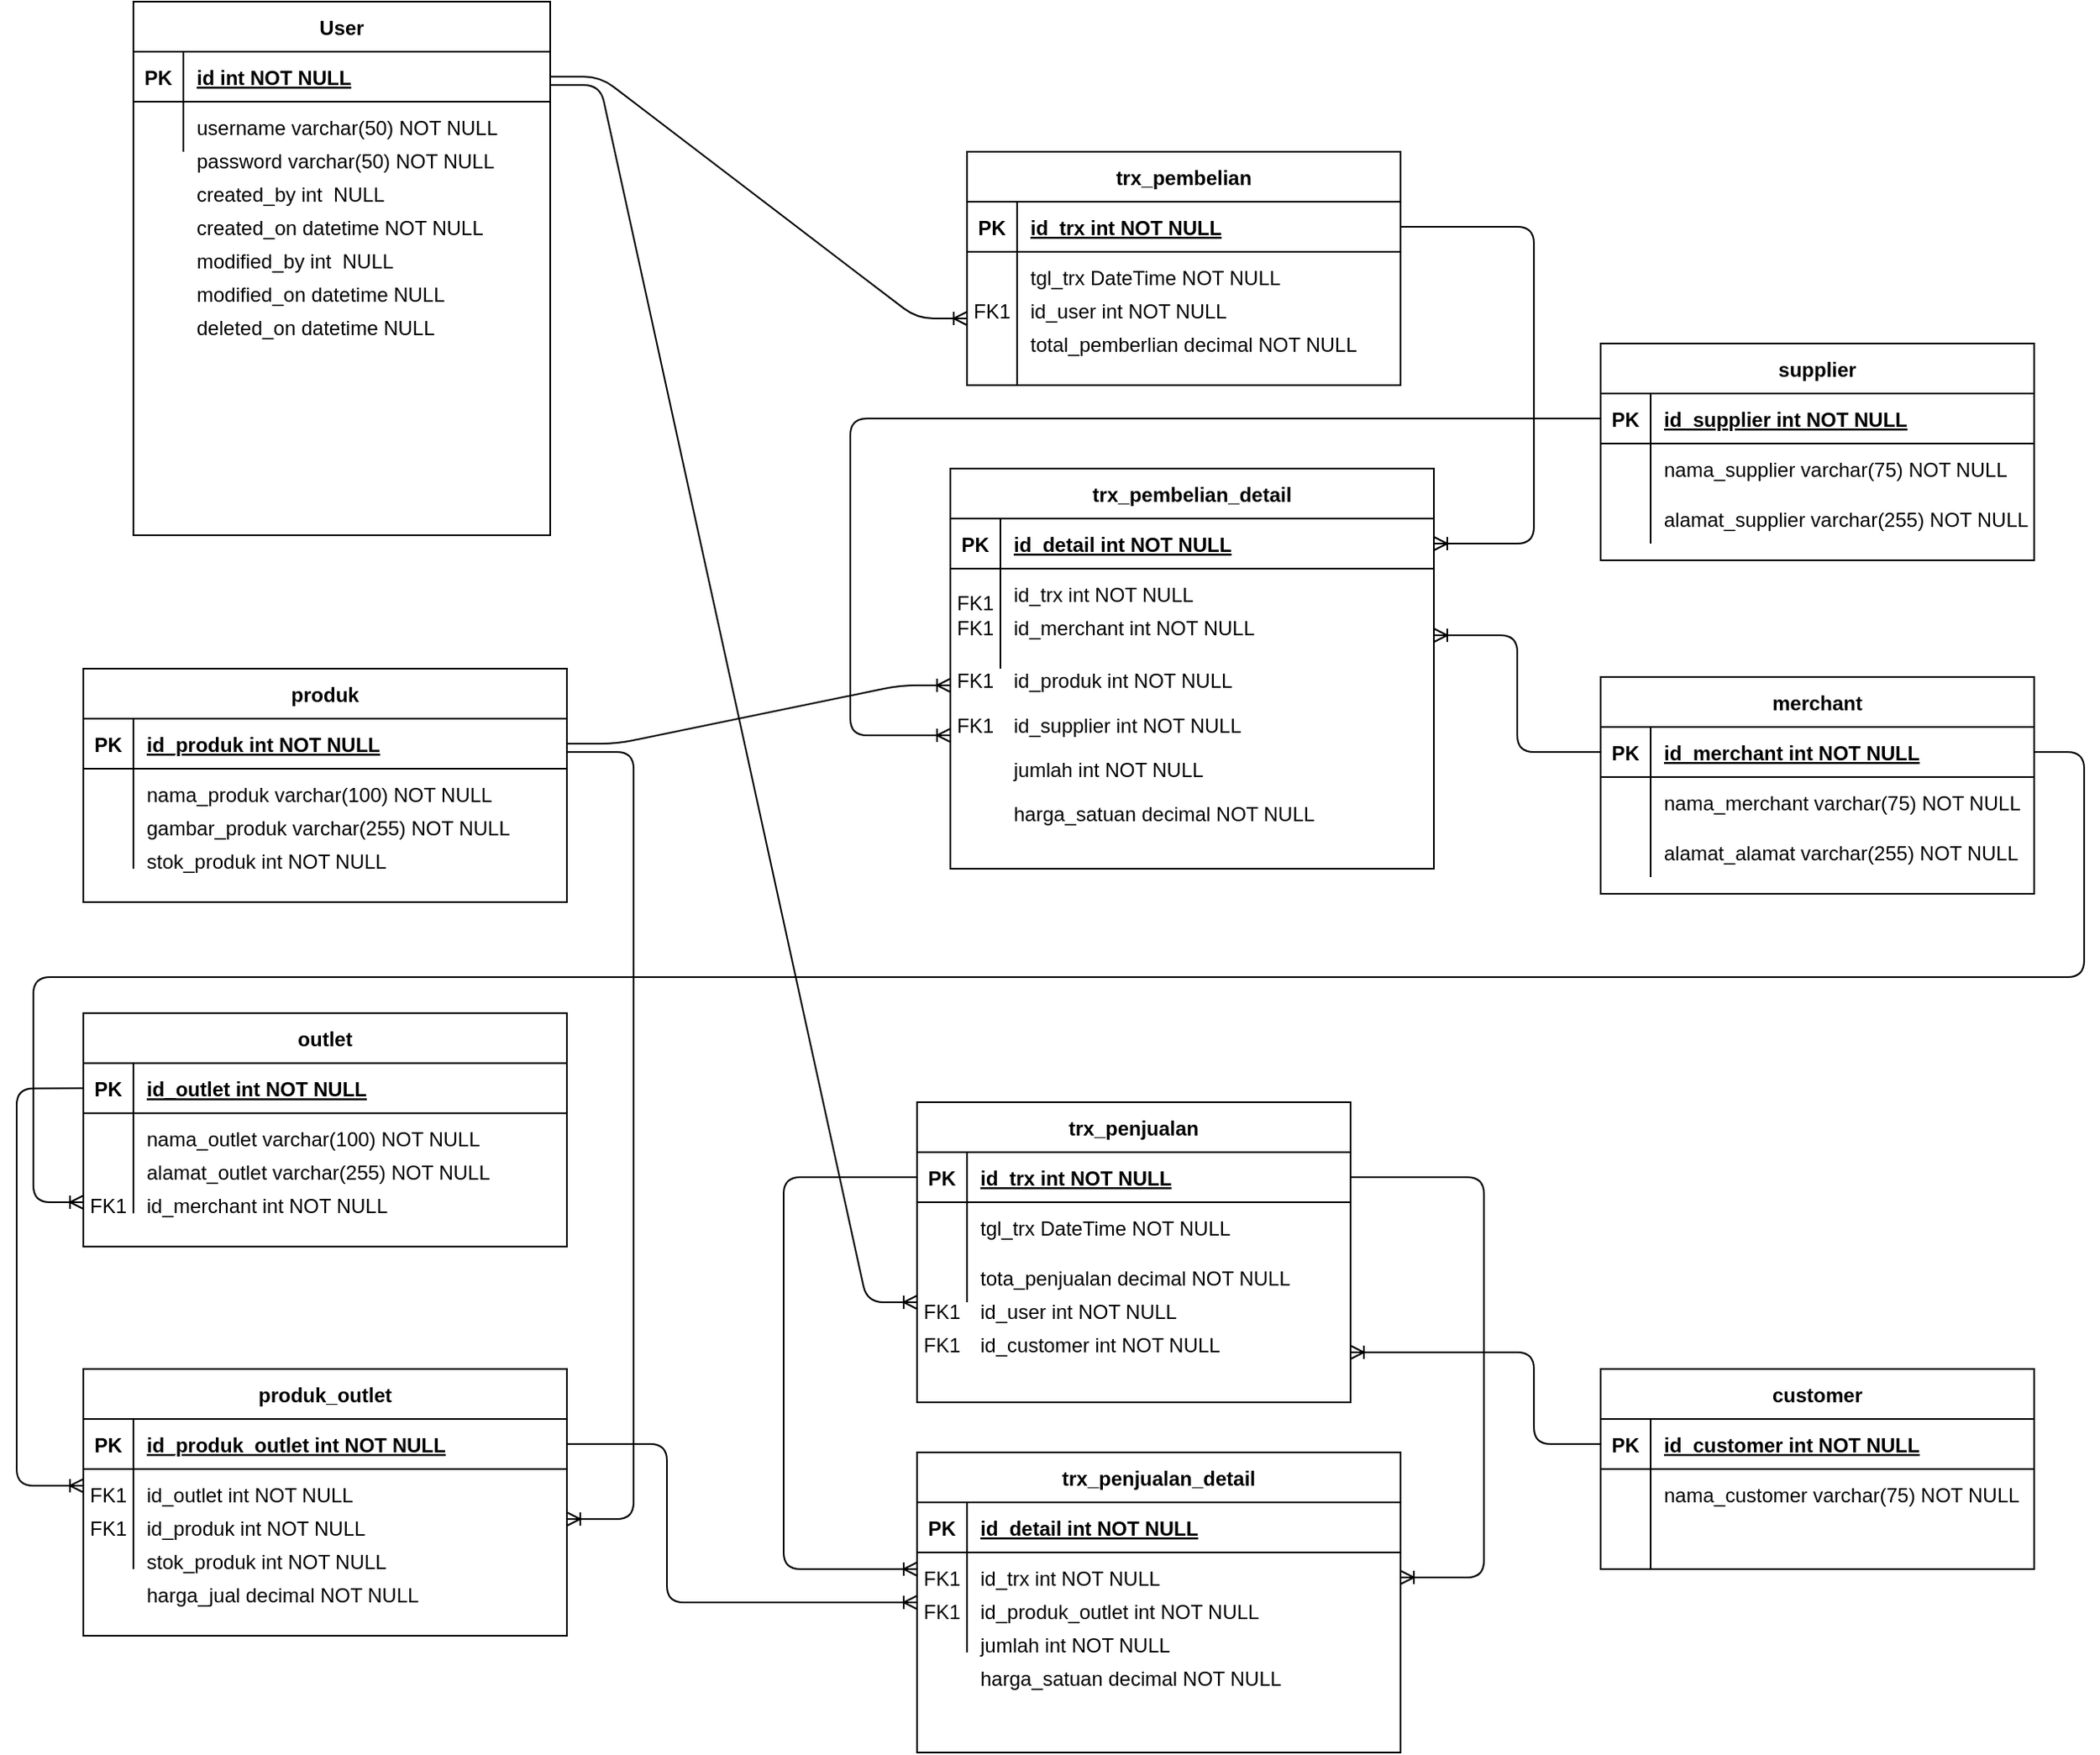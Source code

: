 <mxfile version="15.3.8" type="github">
  <diagram id="R2lEEEUBdFMjLlhIrx00" name="Page-1">
    <mxGraphModel dx="1730" dy="965" grid="1" gridSize="10" guides="1" tooltips="1" connect="1" arrows="1" fold="1" page="1" pageScale="1" pageWidth="850" pageHeight="1100" math="0" shadow="0" extFonts="Permanent Marker^https://fonts.googleapis.com/css?family=Permanent+Marker">
      <root>
        <mxCell id="0" />
        <mxCell id="1" parent="0" />
        <mxCell id="8YG98zzOUg0d290EA_ot-29" value="supplier" style="shape=table;startSize=30;container=1;collapsible=1;childLayout=tableLayout;fixedRows=1;rowLines=0;fontStyle=1;align=center;resizeLast=1;" vertex="1" parent="1">
          <mxGeometry x="960" y="485" width="260" height="130" as="geometry" />
        </mxCell>
        <mxCell id="8YG98zzOUg0d290EA_ot-30" value="" style="shape=partialRectangle;collapsible=0;dropTarget=0;pointerEvents=0;fillColor=none;points=[[0,0.5],[1,0.5]];portConstraint=eastwest;top=0;left=0;right=0;bottom=1;" vertex="1" parent="8YG98zzOUg0d290EA_ot-29">
          <mxGeometry y="30" width="260" height="30" as="geometry" />
        </mxCell>
        <mxCell id="8YG98zzOUg0d290EA_ot-31" value="PK" style="shape=partialRectangle;overflow=hidden;connectable=0;fillColor=none;top=0;left=0;bottom=0;right=0;fontStyle=1;" vertex="1" parent="8YG98zzOUg0d290EA_ot-30">
          <mxGeometry width="30" height="30" as="geometry">
            <mxRectangle width="30" height="30" as="alternateBounds" />
          </mxGeometry>
        </mxCell>
        <mxCell id="8YG98zzOUg0d290EA_ot-32" value="id_supplier int NOT NULL " style="shape=partialRectangle;overflow=hidden;connectable=0;fillColor=none;top=0;left=0;bottom=0;right=0;align=left;spacingLeft=6;fontStyle=5;" vertex="1" parent="8YG98zzOUg0d290EA_ot-30">
          <mxGeometry x="30" width="230" height="30" as="geometry">
            <mxRectangle width="230" height="30" as="alternateBounds" />
          </mxGeometry>
        </mxCell>
        <mxCell id="8YG98zzOUg0d290EA_ot-33" value="" style="shape=partialRectangle;collapsible=0;dropTarget=0;pointerEvents=0;fillColor=none;points=[[0,0.5],[1,0.5]];portConstraint=eastwest;top=0;left=0;right=0;bottom=0;" vertex="1" parent="8YG98zzOUg0d290EA_ot-29">
          <mxGeometry y="60" width="260" height="30" as="geometry" />
        </mxCell>
        <mxCell id="8YG98zzOUg0d290EA_ot-34" value="" style="shape=partialRectangle;overflow=hidden;connectable=0;fillColor=none;top=0;left=0;bottom=0;right=0;" vertex="1" parent="8YG98zzOUg0d290EA_ot-33">
          <mxGeometry width="30" height="30" as="geometry">
            <mxRectangle width="30" height="30" as="alternateBounds" />
          </mxGeometry>
        </mxCell>
        <mxCell id="8YG98zzOUg0d290EA_ot-35" value="nama_supplier varchar(75) NOT NULL" style="shape=partialRectangle;overflow=hidden;connectable=0;fillColor=none;top=0;left=0;bottom=0;right=0;align=left;spacingLeft=6;" vertex="1" parent="8YG98zzOUg0d290EA_ot-33">
          <mxGeometry x="30" width="230" height="30" as="geometry">
            <mxRectangle width="230" height="30" as="alternateBounds" />
          </mxGeometry>
        </mxCell>
        <mxCell id="8YG98zzOUg0d290EA_ot-36" value="" style="shape=partialRectangle;collapsible=0;dropTarget=0;pointerEvents=0;fillColor=none;points=[[0,0.5],[1,0.5]];portConstraint=eastwest;top=0;left=0;right=0;bottom=0;" vertex="1" parent="8YG98zzOUg0d290EA_ot-29">
          <mxGeometry y="90" width="260" height="30" as="geometry" />
        </mxCell>
        <mxCell id="8YG98zzOUg0d290EA_ot-37" value="" style="shape=partialRectangle;overflow=hidden;connectable=0;fillColor=none;top=0;left=0;bottom=0;right=0;" vertex="1" parent="8YG98zzOUg0d290EA_ot-36">
          <mxGeometry width="30" height="30" as="geometry">
            <mxRectangle width="30" height="30" as="alternateBounds" />
          </mxGeometry>
        </mxCell>
        <mxCell id="8YG98zzOUg0d290EA_ot-38" value="alamat_supplier varchar(255) NOT NULL" style="shape=partialRectangle;overflow=hidden;connectable=0;fillColor=none;top=0;left=0;bottom=0;right=0;align=left;spacingLeft=6;" vertex="1" parent="8YG98zzOUg0d290EA_ot-36">
          <mxGeometry x="30" width="230" height="30" as="geometry">
            <mxRectangle width="230" height="30" as="alternateBounds" />
          </mxGeometry>
        </mxCell>
        <mxCell id="8YG98zzOUg0d290EA_ot-97" value="" style="group;container=1;" vertex="1" connectable="0" parent="1">
          <mxGeometry x="570" y="560" width="290" height="240" as="geometry" />
        </mxCell>
        <mxCell id="8YG98zzOUg0d290EA_ot-80" value="trx_pembelian_detail" style="shape=table;startSize=30;container=1;collapsible=1;childLayout=tableLayout;fixedRows=1;rowLines=0;fontStyle=1;align=center;resizeLast=1;" vertex="1" parent="8YG98zzOUg0d290EA_ot-97">
          <mxGeometry width="290" height="240.0" as="geometry" />
        </mxCell>
        <mxCell id="8YG98zzOUg0d290EA_ot-81" value="" style="shape=partialRectangle;collapsible=0;dropTarget=0;pointerEvents=0;fillColor=none;points=[[0,0.5],[1,0.5]];portConstraint=eastwest;top=0;left=0;right=0;bottom=1;" vertex="1" parent="8YG98zzOUg0d290EA_ot-80">
          <mxGeometry y="30" width="290" height="30" as="geometry" />
        </mxCell>
        <mxCell id="8YG98zzOUg0d290EA_ot-82" value="PK" style="shape=partialRectangle;overflow=hidden;connectable=0;fillColor=none;top=0;left=0;bottom=0;right=0;fontStyle=1;" vertex="1" parent="8YG98zzOUg0d290EA_ot-81">
          <mxGeometry width="30" height="30" as="geometry">
            <mxRectangle width="30" height="30" as="alternateBounds" />
          </mxGeometry>
        </mxCell>
        <mxCell id="8YG98zzOUg0d290EA_ot-83" value="id_detail int NOT NULL " style="shape=partialRectangle;overflow=hidden;connectable=0;fillColor=none;top=0;left=0;bottom=0;right=0;align=left;spacingLeft=6;fontStyle=5;" vertex="1" parent="8YG98zzOUg0d290EA_ot-81">
          <mxGeometry x="30" width="260" height="30" as="geometry">
            <mxRectangle width="260" height="30" as="alternateBounds" />
          </mxGeometry>
        </mxCell>
        <mxCell id="8YG98zzOUg0d290EA_ot-87" value="" style="shape=partialRectangle;collapsible=0;dropTarget=0;pointerEvents=0;fillColor=none;points=[[0,0.5],[1,0.5]];portConstraint=eastwest;top=0;left=0;right=0;bottom=0;" vertex="1" parent="8YG98zzOUg0d290EA_ot-80">
          <mxGeometry y="60" width="290" height="30" as="geometry" />
        </mxCell>
        <mxCell id="8YG98zzOUg0d290EA_ot-88" value="" style="shape=partialRectangle;overflow=hidden;connectable=0;fillColor=none;top=0;left=0;bottom=0;right=0;" vertex="1" parent="8YG98zzOUg0d290EA_ot-87">
          <mxGeometry width="30" height="30" as="geometry">
            <mxRectangle width="30" height="30" as="alternateBounds" />
          </mxGeometry>
        </mxCell>
        <mxCell id="8YG98zzOUg0d290EA_ot-89" value="id_trx int NOT NULL" style="shape=partialRectangle;overflow=hidden;connectable=0;fillColor=none;top=0;left=0;bottom=0;right=0;align=left;spacingLeft=6;" vertex="1" parent="8YG98zzOUg0d290EA_ot-87">
          <mxGeometry x="30" width="260" height="30" as="geometry">
            <mxRectangle width="260" height="30" as="alternateBounds" />
          </mxGeometry>
        </mxCell>
        <mxCell id="8YG98zzOUg0d290EA_ot-84" value="" style="shape=partialRectangle;collapsible=0;dropTarget=0;pointerEvents=0;fillColor=none;points=[[0,0.5],[1,0.5]];portConstraint=eastwest;top=0;left=0;right=0;bottom=0;" vertex="1" parent="8YG98zzOUg0d290EA_ot-80">
          <mxGeometry y="90" width="290" height="30" as="geometry" />
        </mxCell>
        <mxCell id="8YG98zzOUg0d290EA_ot-85" value="" style="shape=partialRectangle;overflow=hidden;connectable=0;fillColor=none;top=0;left=0;bottom=0;right=0;" vertex="1" parent="8YG98zzOUg0d290EA_ot-84">
          <mxGeometry width="30" height="30" as="geometry">
            <mxRectangle width="30" height="30" as="alternateBounds" />
          </mxGeometry>
        </mxCell>
        <mxCell id="8YG98zzOUg0d290EA_ot-86" value="" style="shape=partialRectangle;overflow=hidden;connectable=0;fillColor=none;top=0;left=0;bottom=0;right=0;align=left;spacingLeft=6;" vertex="1" parent="8YG98zzOUg0d290EA_ot-84">
          <mxGeometry x="30" width="260" height="30" as="geometry">
            <mxRectangle width="260" height="30" as="alternateBounds" />
          </mxGeometry>
        </mxCell>
        <mxCell id="8YG98zzOUg0d290EA_ot-90" value="FK1" style="shape=partialRectangle;overflow=hidden;connectable=0;fillColor=none;top=0;left=0;bottom=0;right=0;" vertex="1" parent="8YG98zzOUg0d290EA_ot-97">
          <mxGeometry y="60" width="30" height="40" as="geometry" />
        </mxCell>
        <mxCell id="8YG98zzOUg0d290EA_ot-91" value="FK1" style="shape=partialRectangle;overflow=hidden;connectable=0;fillColor=none;top=0;left=0;bottom=0;right=0;" vertex="1" parent="8YG98zzOUg0d290EA_ot-97">
          <mxGeometry y="106.667" width="30" height="40" as="geometry" />
        </mxCell>
        <mxCell id="8YG98zzOUg0d290EA_ot-92" value="FK1" style="shape=partialRectangle;overflow=hidden;connectable=0;fillColor=none;top=0;left=0;bottom=0;right=0;" vertex="1" parent="8YG98zzOUg0d290EA_ot-97">
          <mxGeometry y="133.333" width="30" height="40" as="geometry" />
        </mxCell>
        <mxCell id="8YG98zzOUg0d290EA_ot-93" value="id_produk int NOT NULL" style="shape=partialRectangle;overflow=hidden;connectable=0;fillColor=none;top=0;left=0;bottom=0;right=0;align=left;spacingLeft=6;" vertex="1" parent="8YG98zzOUg0d290EA_ot-97">
          <mxGeometry x="30" y="106.667" width="260" height="40" as="geometry">
            <mxRectangle width="260" height="30" as="alternateBounds" />
          </mxGeometry>
        </mxCell>
        <mxCell id="8YG98zzOUg0d290EA_ot-94" value="id_supplier int NOT NULL" style="shape=partialRectangle;overflow=hidden;connectable=0;fillColor=none;top=0;left=0;bottom=0;right=0;align=left;spacingLeft=6;" vertex="1" parent="8YG98zzOUg0d290EA_ot-97">
          <mxGeometry x="30" y="133.333" width="260" height="40" as="geometry">
            <mxRectangle width="260" height="30" as="alternateBounds" />
          </mxGeometry>
        </mxCell>
        <mxCell id="8YG98zzOUg0d290EA_ot-95" value="jumlah int NOT NULL" style="shape=partialRectangle;overflow=hidden;connectable=0;fillColor=none;top=0;left=0;bottom=0;right=0;align=left;spacingLeft=6;" vertex="1" parent="8YG98zzOUg0d290EA_ot-97">
          <mxGeometry x="30" y="160" width="260" height="40" as="geometry">
            <mxRectangle width="260" height="30" as="alternateBounds" />
          </mxGeometry>
        </mxCell>
        <mxCell id="8YG98zzOUg0d290EA_ot-96" value="harga_satuan decimal NOT NULL" style="shape=partialRectangle;overflow=hidden;connectable=0;fillColor=none;top=0;left=0;bottom=0;right=0;align=left;spacingLeft=6;" vertex="1" parent="8YG98zzOUg0d290EA_ot-97">
          <mxGeometry x="30" y="186.667" width="260" height="40" as="geometry">
            <mxRectangle width="260" height="30" as="alternateBounds" />
          </mxGeometry>
        </mxCell>
        <mxCell id="8YG98zzOUg0d290EA_ot-223" value="FK1" style="shape=partialRectangle;overflow=hidden;connectable=0;fillColor=none;top=0;left=0;bottom=0;right=0;" vertex="1" parent="8YG98zzOUg0d290EA_ot-97">
          <mxGeometry y="75" width="30" height="40" as="geometry" />
        </mxCell>
        <mxCell id="8YG98zzOUg0d290EA_ot-222" value="id_merchant int NOT NULL" style="shape=partialRectangle;overflow=hidden;connectable=0;fillColor=none;top=0;left=0;bottom=0;right=0;align=left;spacingLeft=6;" vertex="1" parent="8YG98zzOUg0d290EA_ot-97">
          <mxGeometry x="30" y="80" width="260" height="30" as="geometry">
            <mxRectangle width="260" height="30" as="alternateBounds" />
          </mxGeometry>
        </mxCell>
        <mxCell id="8YG98zzOUg0d290EA_ot-116" value="merchant" style="shape=table;startSize=30;container=1;collapsible=1;childLayout=tableLayout;fixedRows=1;rowLines=0;fontStyle=1;align=center;resizeLast=1;" vertex="1" parent="1">
          <mxGeometry x="960" y="685" width="260" height="130" as="geometry" />
        </mxCell>
        <mxCell id="8YG98zzOUg0d290EA_ot-117" value="" style="shape=partialRectangle;collapsible=0;dropTarget=0;pointerEvents=0;fillColor=none;points=[[0,0.5],[1,0.5]];portConstraint=eastwest;top=0;left=0;right=0;bottom=1;" vertex="1" parent="8YG98zzOUg0d290EA_ot-116">
          <mxGeometry y="30" width="260" height="30" as="geometry" />
        </mxCell>
        <mxCell id="8YG98zzOUg0d290EA_ot-118" value="PK" style="shape=partialRectangle;overflow=hidden;connectable=0;fillColor=none;top=0;left=0;bottom=0;right=0;fontStyle=1;" vertex="1" parent="8YG98zzOUg0d290EA_ot-117">
          <mxGeometry width="30" height="30" as="geometry">
            <mxRectangle width="30" height="30" as="alternateBounds" />
          </mxGeometry>
        </mxCell>
        <mxCell id="8YG98zzOUg0d290EA_ot-119" value="id_merchant int NOT NULL " style="shape=partialRectangle;overflow=hidden;connectable=0;fillColor=none;top=0;left=0;bottom=0;right=0;align=left;spacingLeft=6;fontStyle=5;" vertex="1" parent="8YG98zzOUg0d290EA_ot-117">
          <mxGeometry x="30" width="230" height="30" as="geometry">
            <mxRectangle width="230" height="30" as="alternateBounds" />
          </mxGeometry>
        </mxCell>
        <mxCell id="8YG98zzOUg0d290EA_ot-120" value="" style="shape=partialRectangle;collapsible=0;dropTarget=0;pointerEvents=0;fillColor=none;points=[[0,0.5],[1,0.5]];portConstraint=eastwest;top=0;left=0;right=0;bottom=0;" vertex="1" parent="8YG98zzOUg0d290EA_ot-116">
          <mxGeometry y="60" width="260" height="30" as="geometry" />
        </mxCell>
        <mxCell id="8YG98zzOUg0d290EA_ot-121" value="" style="shape=partialRectangle;overflow=hidden;connectable=0;fillColor=none;top=0;left=0;bottom=0;right=0;" vertex="1" parent="8YG98zzOUg0d290EA_ot-120">
          <mxGeometry width="30" height="30" as="geometry">
            <mxRectangle width="30" height="30" as="alternateBounds" />
          </mxGeometry>
        </mxCell>
        <mxCell id="8YG98zzOUg0d290EA_ot-122" value="nama_merchant varchar(75) NOT NULL" style="shape=partialRectangle;overflow=hidden;connectable=0;fillColor=none;top=0;left=0;bottom=0;right=0;align=left;spacingLeft=6;" vertex="1" parent="8YG98zzOUg0d290EA_ot-120">
          <mxGeometry x="30" width="230" height="30" as="geometry">
            <mxRectangle width="230" height="30" as="alternateBounds" />
          </mxGeometry>
        </mxCell>
        <mxCell id="8YG98zzOUg0d290EA_ot-123" value="" style="shape=partialRectangle;collapsible=0;dropTarget=0;pointerEvents=0;fillColor=none;points=[[0,0.5],[1,0.5]];portConstraint=eastwest;top=0;left=0;right=0;bottom=0;" vertex="1" parent="8YG98zzOUg0d290EA_ot-116">
          <mxGeometry y="90" width="260" height="30" as="geometry" />
        </mxCell>
        <mxCell id="8YG98zzOUg0d290EA_ot-124" value="" style="shape=partialRectangle;overflow=hidden;connectable=0;fillColor=none;top=0;left=0;bottom=0;right=0;" vertex="1" parent="8YG98zzOUg0d290EA_ot-123">
          <mxGeometry width="30" height="30" as="geometry">
            <mxRectangle width="30" height="30" as="alternateBounds" />
          </mxGeometry>
        </mxCell>
        <mxCell id="8YG98zzOUg0d290EA_ot-125" value="alamat_alamat varchar(255) NOT NULL" style="shape=partialRectangle;overflow=hidden;connectable=0;fillColor=none;top=0;left=0;bottom=0;right=0;align=left;spacingLeft=6;" vertex="1" parent="8YG98zzOUg0d290EA_ot-123">
          <mxGeometry x="30" width="230" height="30" as="geometry">
            <mxRectangle width="230" height="30" as="alternateBounds" />
          </mxGeometry>
        </mxCell>
        <mxCell id="8YG98zzOUg0d290EA_ot-126" value="" style="group;container=1;" vertex="1" connectable="0" parent="1">
          <mxGeometry y="790" width="340" height="340" as="geometry" />
        </mxCell>
        <mxCell id="8YG98zzOUg0d290EA_ot-158" value="" style="group" vertex="1" connectable="0" parent="8YG98zzOUg0d290EA_ot-126">
          <mxGeometry x="50" y="310" width="290" height="180" as="geometry" />
        </mxCell>
        <mxCell id="8YG98zzOUg0d290EA_ot-159" value="produk_outlet" style="shape=table;startSize=30;container=1;collapsible=1;childLayout=tableLayout;fixedRows=1;rowLines=0;fontStyle=1;align=center;resizeLast=1;" vertex="1" parent="8YG98zzOUg0d290EA_ot-158">
          <mxGeometry width="290" height="160" as="geometry" />
        </mxCell>
        <mxCell id="8YG98zzOUg0d290EA_ot-160" value="" style="shape=partialRectangle;collapsible=0;dropTarget=0;pointerEvents=0;fillColor=none;points=[[0,0.5],[1,0.5]];portConstraint=eastwest;top=0;left=0;right=0;bottom=1;" vertex="1" parent="8YG98zzOUg0d290EA_ot-159">
          <mxGeometry y="30" width="290" height="30" as="geometry" />
        </mxCell>
        <mxCell id="8YG98zzOUg0d290EA_ot-161" value="PK" style="shape=partialRectangle;overflow=hidden;connectable=0;fillColor=none;top=0;left=0;bottom=0;right=0;fontStyle=1;" vertex="1" parent="8YG98zzOUg0d290EA_ot-160">
          <mxGeometry width="30" height="30" as="geometry">
            <mxRectangle width="30" height="30" as="alternateBounds" />
          </mxGeometry>
        </mxCell>
        <mxCell id="8YG98zzOUg0d290EA_ot-162" value="id_produk_outlet int NOT NULL " style="shape=partialRectangle;overflow=hidden;connectable=0;fillColor=none;top=0;left=0;bottom=0;right=0;align=left;spacingLeft=6;fontStyle=5;" vertex="1" parent="8YG98zzOUg0d290EA_ot-160">
          <mxGeometry x="30" width="260" height="30" as="geometry">
            <mxRectangle width="260" height="30" as="alternateBounds" />
          </mxGeometry>
        </mxCell>
        <mxCell id="8YG98zzOUg0d290EA_ot-163" value="" style="shape=partialRectangle;collapsible=0;dropTarget=0;pointerEvents=0;fillColor=none;points=[[0,0.5],[1,0.5]];portConstraint=eastwest;top=0;left=0;right=0;bottom=0;" vertex="1" parent="8YG98zzOUg0d290EA_ot-159">
          <mxGeometry y="60" width="290" height="30" as="geometry" />
        </mxCell>
        <mxCell id="8YG98zzOUg0d290EA_ot-164" value="" style="shape=partialRectangle;overflow=hidden;connectable=0;fillColor=none;top=0;left=0;bottom=0;right=0;" vertex="1" parent="8YG98zzOUg0d290EA_ot-163">
          <mxGeometry width="30" height="30" as="geometry">
            <mxRectangle width="30" height="30" as="alternateBounds" />
          </mxGeometry>
        </mxCell>
        <mxCell id="8YG98zzOUg0d290EA_ot-165" value="id_outlet int NOT NULL" style="shape=partialRectangle;overflow=hidden;connectable=0;fillColor=none;top=0;left=0;bottom=0;right=0;align=left;spacingLeft=6;" vertex="1" parent="8YG98zzOUg0d290EA_ot-163">
          <mxGeometry x="30" width="260" height="30" as="geometry">
            <mxRectangle width="260" height="30" as="alternateBounds" />
          </mxGeometry>
        </mxCell>
        <mxCell id="8YG98zzOUg0d290EA_ot-166" value="" style="shape=partialRectangle;collapsible=0;dropTarget=0;pointerEvents=0;fillColor=none;points=[[0,0.5],[1,0.5]];portConstraint=eastwest;top=0;left=0;right=0;bottom=0;" vertex="1" parent="8YG98zzOUg0d290EA_ot-159">
          <mxGeometry y="90" width="290" height="30" as="geometry" />
        </mxCell>
        <mxCell id="8YG98zzOUg0d290EA_ot-167" value="" style="shape=partialRectangle;overflow=hidden;connectable=0;fillColor=none;top=0;left=0;bottom=0;right=0;" vertex="1" parent="8YG98zzOUg0d290EA_ot-166">
          <mxGeometry width="30" height="30" as="geometry">
            <mxRectangle width="30" height="30" as="alternateBounds" />
          </mxGeometry>
        </mxCell>
        <mxCell id="8YG98zzOUg0d290EA_ot-168" value="" style="shape=partialRectangle;overflow=hidden;connectable=0;fillColor=none;top=0;left=0;bottom=0;right=0;align=left;spacingLeft=6;" vertex="1" parent="8YG98zzOUg0d290EA_ot-166">
          <mxGeometry x="30" width="260" height="30" as="geometry">
            <mxRectangle width="260" height="30" as="alternateBounds" />
          </mxGeometry>
        </mxCell>
        <mxCell id="8YG98zzOUg0d290EA_ot-169" value="id_produk int NOT NULL" style="shape=partialRectangle;overflow=hidden;connectable=0;fillColor=none;top=0;left=0;bottom=0;right=0;align=left;spacingLeft=6;" vertex="1" parent="8YG98zzOUg0d290EA_ot-158">
          <mxGeometry x="30" y="80" width="260" height="30" as="geometry">
            <mxRectangle width="260" height="30" as="alternateBounds" />
          </mxGeometry>
        </mxCell>
        <mxCell id="8YG98zzOUg0d290EA_ot-170" value="stok_produk int NOT NULL" style="shape=partialRectangle;overflow=hidden;connectable=0;fillColor=none;top=0;left=0;bottom=0;right=0;align=left;spacingLeft=6;" vertex="1" parent="8YG98zzOUg0d290EA_ot-158">
          <mxGeometry x="30" y="100" width="260" height="30" as="geometry">
            <mxRectangle width="260" height="30" as="alternateBounds" />
          </mxGeometry>
        </mxCell>
        <mxCell id="8YG98zzOUg0d290EA_ot-171" value="harga_jual decimal NOT NULL" style="shape=partialRectangle;overflow=hidden;connectable=0;fillColor=none;top=0;left=0;bottom=0;right=0;align=left;spacingLeft=6;" vertex="1" parent="8YG98zzOUg0d290EA_ot-158">
          <mxGeometry x="30" y="120" width="260" height="30" as="geometry">
            <mxRectangle width="260" height="30" as="alternateBounds" />
          </mxGeometry>
        </mxCell>
        <mxCell id="8YG98zzOUg0d290EA_ot-172" value="FK1" style="shape=partialRectangle;overflow=hidden;connectable=0;fillColor=none;top=0;left=0;bottom=0;right=0;" vertex="1" parent="8YG98zzOUg0d290EA_ot-158">
          <mxGeometry y="60" width="30" height="30" as="geometry" />
        </mxCell>
        <mxCell id="8YG98zzOUg0d290EA_ot-173" value="FK1" style="shape=partialRectangle;overflow=hidden;connectable=0;fillColor=none;top=0;left=0;bottom=0;right=0;" vertex="1" parent="8YG98zzOUg0d290EA_ot-158">
          <mxGeometry y="80" width="30" height="30" as="geometry" />
        </mxCell>
        <mxCell id="8YG98zzOUg0d290EA_ot-219" value="" style="group" vertex="1" connectable="0" parent="8YG98zzOUg0d290EA_ot-126">
          <mxGeometry x="50" y="96.67" width="290" height="140" as="geometry" />
        </mxCell>
        <mxCell id="8YG98zzOUg0d290EA_ot-145" value="outlet" style="shape=table;startSize=30;container=1;collapsible=1;childLayout=tableLayout;fixedRows=1;rowLines=0;fontStyle=1;align=center;resizeLast=1;" vertex="1" parent="8YG98zzOUg0d290EA_ot-219">
          <mxGeometry width="290" height="140" as="geometry" />
        </mxCell>
        <mxCell id="8YG98zzOUg0d290EA_ot-146" value="" style="shape=partialRectangle;collapsible=0;dropTarget=0;pointerEvents=0;fillColor=none;points=[[0,0.5],[1,0.5]];portConstraint=eastwest;top=0;left=0;right=0;bottom=1;" vertex="1" parent="8YG98zzOUg0d290EA_ot-145">
          <mxGeometry y="30" width="290" height="30" as="geometry" />
        </mxCell>
        <mxCell id="8YG98zzOUg0d290EA_ot-147" value="PK" style="shape=partialRectangle;overflow=hidden;connectable=0;fillColor=none;top=0;left=0;bottom=0;right=0;fontStyle=1;" vertex="1" parent="8YG98zzOUg0d290EA_ot-146">
          <mxGeometry width="30" height="30" as="geometry">
            <mxRectangle width="30" height="30" as="alternateBounds" />
          </mxGeometry>
        </mxCell>
        <mxCell id="8YG98zzOUg0d290EA_ot-148" value="id_outlet int NOT NULL " style="shape=partialRectangle;overflow=hidden;connectable=0;fillColor=none;top=0;left=0;bottom=0;right=0;align=left;spacingLeft=6;fontStyle=5;" vertex="1" parent="8YG98zzOUg0d290EA_ot-146">
          <mxGeometry x="30" width="260" height="30" as="geometry">
            <mxRectangle width="260" height="30" as="alternateBounds" />
          </mxGeometry>
        </mxCell>
        <mxCell id="8YG98zzOUg0d290EA_ot-149" value="" style="shape=partialRectangle;collapsible=0;dropTarget=0;pointerEvents=0;fillColor=none;points=[[0,0.5],[1,0.5]];portConstraint=eastwest;top=0;left=0;right=0;bottom=0;" vertex="1" parent="8YG98zzOUg0d290EA_ot-145">
          <mxGeometry y="60" width="290" height="30" as="geometry" />
        </mxCell>
        <mxCell id="8YG98zzOUg0d290EA_ot-150" value="" style="shape=partialRectangle;overflow=hidden;connectable=0;fillColor=none;top=0;left=0;bottom=0;right=0;" vertex="1" parent="8YG98zzOUg0d290EA_ot-149">
          <mxGeometry width="30" height="30" as="geometry">
            <mxRectangle width="30" height="30" as="alternateBounds" />
          </mxGeometry>
        </mxCell>
        <mxCell id="8YG98zzOUg0d290EA_ot-151" value="nama_outlet varchar(100) NOT NULL" style="shape=partialRectangle;overflow=hidden;connectable=0;fillColor=none;top=0;left=0;bottom=0;right=0;align=left;spacingLeft=6;" vertex="1" parent="8YG98zzOUg0d290EA_ot-149">
          <mxGeometry x="30" width="260" height="30" as="geometry">
            <mxRectangle width="260" height="30" as="alternateBounds" />
          </mxGeometry>
        </mxCell>
        <mxCell id="8YG98zzOUg0d290EA_ot-152" value="" style="shape=partialRectangle;collapsible=0;dropTarget=0;pointerEvents=0;fillColor=none;points=[[0,0.5],[1,0.5]];portConstraint=eastwest;top=0;left=0;right=0;bottom=0;" vertex="1" parent="8YG98zzOUg0d290EA_ot-145">
          <mxGeometry y="90" width="290" height="30" as="geometry" />
        </mxCell>
        <mxCell id="8YG98zzOUg0d290EA_ot-153" value="" style="shape=partialRectangle;overflow=hidden;connectable=0;fillColor=none;top=0;left=0;bottom=0;right=0;" vertex="1" parent="8YG98zzOUg0d290EA_ot-152">
          <mxGeometry width="30" height="30" as="geometry">
            <mxRectangle width="30" height="30" as="alternateBounds" />
          </mxGeometry>
        </mxCell>
        <mxCell id="8YG98zzOUg0d290EA_ot-154" value="" style="shape=partialRectangle;overflow=hidden;connectable=0;fillColor=none;top=0;left=0;bottom=0;right=0;align=left;spacingLeft=6;" vertex="1" parent="8YG98zzOUg0d290EA_ot-152">
          <mxGeometry x="30" width="260" height="30" as="geometry">
            <mxRectangle width="260" height="30" as="alternateBounds" />
          </mxGeometry>
        </mxCell>
        <mxCell id="8YG98zzOUg0d290EA_ot-155" value="alamat_outlet varchar(255) NOT NULL" style="shape=partialRectangle;overflow=hidden;connectable=0;fillColor=none;top=0;left=0;bottom=0;right=0;align=left;spacingLeft=6;" vertex="1" parent="8YG98zzOUg0d290EA_ot-219">
          <mxGeometry x="30" y="80" width="260" height="30" as="geometry">
            <mxRectangle width="260" height="30" as="alternateBounds" />
          </mxGeometry>
        </mxCell>
        <mxCell id="8YG98zzOUg0d290EA_ot-156" value="id_merchant int NOT NULL" style="shape=partialRectangle;overflow=hidden;connectable=0;fillColor=none;top=0;left=0;bottom=0;right=0;align=left;spacingLeft=6;" vertex="1" parent="8YG98zzOUg0d290EA_ot-219">
          <mxGeometry x="30" y="100" width="260" height="30" as="geometry">
            <mxRectangle width="260" height="30" as="alternateBounds" />
          </mxGeometry>
        </mxCell>
        <mxCell id="8YG98zzOUg0d290EA_ot-157" value="FK1" style="shape=partialRectangle;overflow=hidden;connectable=0;fillColor=none;top=0;left=0;bottom=0;right=0;" vertex="1" parent="8YG98zzOUg0d290EA_ot-219">
          <mxGeometry y="100" width="30" height="30" as="geometry" />
        </mxCell>
        <mxCell id="8YG98zzOUg0d290EA_ot-174" value="customer" style="shape=table;startSize=30;container=1;collapsible=1;childLayout=tableLayout;fixedRows=1;rowLines=0;fontStyle=1;align=center;resizeLast=1;" vertex="1" parent="1">
          <mxGeometry x="960" y="1100" width="260" height="120" as="geometry" />
        </mxCell>
        <mxCell id="8YG98zzOUg0d290EA_ot-175" value="" style="shape=partialRectangle;collapsible=0;dropTarget=0;pointerEvents=0;fillColor=none;points=[[0,0.5],[1,0.5]];portConstraint=eastwest;top=0;left=0;right=0;bottom=1;" vertex="1" parent="8YG98zzOUg0d290EA_ot-174">
          <mxGeometry y="30" width="260" height="30" as="geometry" />
        </mxCell>
        <mxCell id="8YG98zzOUg0d290EA_ot-176" value="PK" style="shape=partialRectangle;overflow=hidden;connectable=0;fillColor=none;top=0;left=0;bottom=0;right=0;fontStyle=1;" vertex="1" parent="8YG98zzOUg0d290EA_ot-175">
          <mxGeometry width="30" height="30" as="geometry">
            <mxRectangle width="30" height="30" as="alternateBounds" />
          </mxGeometry>
        </mxCell>
        <mxCell id="8YG98zzOUg0d290EA_ot-177" value="id_customer int NOT NULL " style="shape=partialRectangle;overflow=hidden;connectable=0;fillColor=none;top=0;left=0;bottom=0;right=0;align=left;spacingLeft=6;fontStyle=5;" vertex="1" parent="8YG98zzOUg0d290EA_ot-175">
          <mxGeometry x="30" width="230" height="30" as="geometry">
            <mxRectangle width="230" height="30" as="alternateBounds" />
          </mxGeometry>
        </mxCell>
        <mxCell id="8YG98zzOUg0d290EA_ot-178" value="" style="shape=partialRectangle;collapsible=0;dropTarget=0;pointerEvents=0;fillColor=none;points=[[0,0.5],[1,0.5]];portConstraint=eastwest;top=0;left=0;right=0;bottom=0;" vertex="1" parent="8YG98zzOUg0d290EA_ot-174">
          <mxGeometry y="60" width="260" height="30" as="geometry" />
        </mxCell>
        <mxCell id="8YG98zzOUg0d290EA_ot-179" value="" style="shape=partialRectangle;overflow=hidden;connectable=0;fillColor=none;top=0;left=0;bottom=0;right=0;" vertex="1" parent="8YG98zzOUg0d290EA_ot-178">
          <mxGeometry width="30" height="30" as="geometry">
            <mxRectangle width="30" height="30" as="alternateBounds" />
          </mxGeometry>
        </mxCell>
        <mxCell id="8YG98zzOUg0d290EA_ot-180" value="nama_customer varchar(75) NOT NULL" style="shape=partialRectangle;overflow=hidden;connectable=0;fillColor=none;top=0;left=0;bottom=0;right=0;align=left;spacingLeft=6;" vertex="1" parent="8YG98zzOUg0d290EA_ot-178">
          <mxGeometry x="30" width="230" height="30" as="geometry">
            <mxRectangle width="230" height="30" as="alternateBounds" />
          </mxGeometry>
        </mxCell>
        <mxCell id="8YG98zzOUg0d290EA_ot-181" value="" style="shape=partialRectangle;collapsible=0;dropTarget=0;pointerEvents=0;fillColor=none;points=[[0,0.5],[1,0.5]];portConstraint=eastwest;top=0;left=0;right=0;bottom=0;" vertex="1" parent="8YG98zzOUg0d290EA_ot-174">
          <mxGeometry y="90" width="260" height="30" as="geometry" />
        </mxCell>
        <mxCell id="8YG98zzOUg0d290EA_ot-182" value="" style="shape=partialRectangle;overflow=hidden;connectable=0;fillColor=none;top=0;left=0;bottom=0;right=0;" vertex="1" parent="8YG98zzOUg0d290EA_ot-181">
          <mxGeometry width="30" height="30" as="geometry">
            <mxRectangle width="30" height="30" as="alternateBounds" />
          </mxGeometry>
        </mxCell>
        <mxCell id="8YG98zzOUg0d290EA_ot-183" value="" style="shape=partialRectangle;overflow=hidden;connectable=0;fillColor=none;top=0;left=0;bottom=0;right=0;align=left;spacingLeft=6;" vertex="1" parent="8YG98zzOUg0d290EA_ot-181">
          <mxGeometry x="30" width="230" height="30" as="geometry">
            <mxRectangle width="230" height="30" as="alternateBounds" />
          </mxGeometry>
        </mxCell>
        <mxCell id="8YG98zzOUg0d290EA_ot-194" value="" style="group" vertex="1" connectable="0" parent="1">
          <mxGeometry x="550" y="1150" width="290" height="180" as="geometry" />
        </mxCell>
        <mxCell id="8YG98zzOUg0d290EA_ot-195" value="trx_penjualan_detail" style="shape=table;startSize=30;container=1;collapsible=1;childLayout=tableLayout;fixedRows=1;rowLines=0;fontStyle=1;align=center;resizeLast=1;" vertex="1" parent="8YG98zzOUg0d290EA_ot-194">
          <mxGeometry width="290" height="180" as="geometry" />
        </mxCell>
        <mxCell id="8YG98zzOUg0d290EA_ot-196" value="" style="shape=partialRectangle;collapsible=0;dropTarget=0;pointerEvents=0;fillColor=none;points=[[0,0.5],[1,0.5]];portConstraint=eastwest;top=0;left=0;right=0;bottom=1;" vertex="1" parent="8YG98zzOUg0d290EA_ot-195">
          <mxGeometry y="30" width="290" height="30" as="geometry" />
        </mxCell>
        <mxCell id="8YG98zzOUg0d290EA_ot-197" value="PK" style="shape=partialRectangle;overflow=hidden;connectable=0;fillColor=none;top=0;left=0;bottom=0;right=0;fontStyle=1;" vertex="1" parent="8YG98zzOUg0d290EA_ot-196">
          <mxGeometry width="30" height="30" as="geometry">
            <mxRectangle width="30" height="30" as="alternateBounds" />
          </mxGeometry>
        </mxCell>
        <mxCell id="8YG98zzOUg0d290EA_ot-198" value="id_detail int NOT NULL " style="shape=partialRectangle;overflow=hidden;connectable=0;fillColor=none;top=0;left=0;bottom=0;right=0;align=left;spacingLeft=6;fontStyle=5;" vertex="1" parent="8YG98zzOUg0d290EA_ot-196">
          <mxGeometry x="30" width="260" height="30" as="geometry">
            <mxRectangle width="260" height="30" as="alternateBounds" />
          </mxGeometry>
        </mxCell>
        <mxCell id="8YG98zzOUg0d290EA_ot-199" value="" style="shape=partialRectangle;collapsible=0;dropTarget=0;pointerEvents=0;fillColor=none;points=[[0,0.5],[1,0.5]];portConstraint=eastwest;top=0;left=0;right=0;bottom=0;" vertex="1" parent="8YG98zzOUg0d290EA_ot-195">
          <mxGeometry y="60" width="290" height="30" as="geometry" />
        </mxCell>
        <mxCell id="8YG98zzOUg0d290EA_ot-200" value="" style="shape=partialRectangle;overflow=hidden;connectable=0;fillColor=none;top=0;left=0;bottom=0;right=0;" vertex="1" parent="8YG98zzOUg0d290EA_ot-199">
          <mxGeometry width="30" height="30" as="geometry">
            <mxRectangle width="30" height="30" as="alternateBounds" />
          </mxGeometry>
        </mxCell>
        <mxCell id="8YG98zzOUg0d290EA_ot-201" value="id_trx int NOT NULL" style="shape=partialRectangle;overflow=hidden;connectable=0;fillColor=none;top=0;left=0;bottom=0;right=0;align=left;spacingLeft=6;" vertex="1" parent="8YG98zzOUg0d290EA_ot-199">
          <mxGeometry x="30" width="260" height="30" as="geometry">
            <mxRectangle width="260" height="30" as="alternateBounds" />
          </mxGeometry>
        </mxCell>
        <mxCell id="8YG98zzOUg0d290EA_ot-202" value="" style="shape=partialRectangle;collapsible=0;dropTarget=0;pointerEvents=0;fillColor=none;points=[[0,0.5],[1,0.5]];portConstraint=eastwest;top=0;left=0;right=0;bottom=0;" vertex="1" parent="8YG98zzOUg0d290EA_ot-195">
          <mxGeometry y="90" width="290" height="30" as="geometry" />
        </mxCell>
        <mxCell id="8YG98zzOUg0d290EA_ot-203" value="" style="shape=partialRectangle;overflow=hidden;connectable=0;fillColor=none;top=0;left=0;bottom=0;right=0;" vertex="1" parent="8YG98zzOUg0d290EA_ot-202">
          <mxGeometry width="30" height="30" as="geometry">
            <mxRectangle width="30" height="30" as="alternateBounds" />
          </mxGeometry>
        </mxCell>
        <mxCell id="8YG98zzOUg0d290EA_ot-204" value="" style="shape=partialRectangle;overflow=hidden;connectable=0;fillColor=none;top=0;left=0;bottom=0;right=0;align=left;spacingLeft=6;" vertex="1" parent="8YG98zzOUg0d290EA_ot-202">
          <mxGeometry x="30" width="260" height="30" as="geometry">
            <mxRectangle width="260" height="30" as="alternateBounds" />
          </mxGeometry>
        </mxCell>
        <mxCell id="8YG98zzOUg0d290EA_ot-205" value="FK1" style="shape=partialRectangle;overflow=hidden;connectable=0;fillColor=none;top=0;left=0;bottom=0;right=0;" vertex="1" parent="8YG98zzOUg0d290EA_ot-194">
          <mxGeometry y="60.0" width="30" height="30.0" as="geometry" />
        </mxCell>
        <mxCell id="8YG98zzOUg0d290EA_ot-206" value="FK1" style="shape=partialRectangle;overflow=hidden;connectable=0;fillColor=none;top=0;left=0;bottom=0;right=0;" vertex="1" parent="8YG98zzOUg0d290EA_ot-194">
          <mxGeometry y="80" width="30" height="30.0" as="geometry" />
        </mxCell>
        <mxCell id="8YG98zzOUg0d290EA_ot-208" value="id_produk_outlet int NOT NULL" style="shape=partialRectangle;overflow=hidden;connectable=0;fillColor=none;top=0;left=0;bottom=0;right=0;align=left;spacingLeft=6;" vertex="1" parent="8YG98zzOUg0d290EA_ot-194">
          <mxGeometry x="30" y="80" width="260" height="30.0" as="geometry">
            <mxRectangle width="260" height="30" as="alternateBounds" />
          </mxGeometry>
        </mxCell>
        <mxCell id="8YG98zzOUg0d290EA_ot-210" value="jumlah int NOT NULL" style="shape=partialRectangle;overflow=hidden;connectable=0;fillColor=none;top=0;left=0;bottom=0;right=0;align=left;spacingLeft=6;" vertex="1" parent="8YG98zzOUg0d290EA_ot-194">
          <mxGeometry x="30" y="100.0" width="260" height="30.0" as="geometry">
            <mxRectangle width="260" height="30" as="alternateBounds" />
          </mxGeometry>
        </mxCell>
        <mxCell id="8YG98zzOUg0d290EA_ot-211" value="harga_satuan decimal NOT NULL" style="shape=partialRectangle;overflow=hidden;connectable=0;fillColor=none;top=0;left=0;bottom=0;right=0;align=left;spacingLeft=6;" vertex="1" parent="8YG98zzOUg0d290EA_ot-194">
          <mxGeometry x="30" y="120.0" width="260" height="30.0" as="geometry">
            <mxRectangle width="260" height="30" as="alternateBounds" />
          </mxGeometry>
        </mxCell>
        <mxCell id="8YG98zzOUg0d290EA_ot-218" value="" style="group" vertex="1" connectable="0" parent="1">
          <mxGeometry x="550" y="940" width="260" height="180" as="geometry" />
        </mxCell>
        <mxCell id="8YG98zzOUg0d290EA_ot-184" value="trx_penjualan" style="shape=table;startSize=30;container=1;collapsible=1;childLayout=tableLayout;fixedRows=1;rowLines=0;fontStyle=1;align=center;resizeLast=1;" vertex="1" parent="8YG98zzOUg0d290EA_ot-218">
          <mxGeometry width="260" height="180" as="geometry" />
        </mxCell>
        <mxCell id="8YG98zzOUg0d290EA_ot-185" value="" style="shape=partialRectangle;collapsible=0;dropTarget=0;pointerEvents=0;fillColor=none;points=[[0,0.5],[1,0.5]];portConstraint=eastwest;top=0;left=0;right=0;bottom=1;" vertex="1" parent="8YG98zzOUg0d290EA_ot-184">
          <mxGeometry y="30" width="260" height="30" as="geometry" />
        </mxCell>
        <mxCell id="8YG98zzOUg0d290EA_ot-186" value="PK" style="shape=partialRectangle;overflow=hidden;connectable=0;fillColor=none;top=0;left=0;bottom=0;right=0;fontStyle=1;" vertex="1" parent="8YG98zzOUg0d290EA_ot-185">
          <mxGeometry width="30" height="30" as="geometry">
            <mxRectangle width="30" height="30" as="alternateBounds" />
          </mxGeometry>
        </mxCell>
        <mxCell id="8YG98zzOUg0d290EA_ot-187" value="id_trx int NOT NULL " style="shape=partialRectangle;overflow=hidden;connectable=0;fillColor=none;top=0;left=0;bottom=0;right=0;align=left;spacingLeft=6;fontStyle=5;" vertex="1" parent="8YG98zzOUg0d290EA_ot-185">
          <mxGeometry x="30" width="230" height="30" as="geometry">
            <mxRectangle width="230" height="30" as="alternateBounds" />
          </mxGeometry>
        </mxCell>
        <mxCell id="8YG98zzOUg0d290EA_ot-188" value="" style="shape=partialRectangle;collapsible=0;dropTarget=0;pointerEvents=0;fillColor=none;points=[[0,0.5],[1,0.5]];portConstraint=eastwest;top=0;left=0;right=0;bottom=0;" vertex="1" parent="8YG98zzOUg0d290EA_ot-184">
          <mxGeometry y="60" width="260" height="30" as="geometry" />
        </mxCell>
        <mxCell id="8YG98zzOUg0d290EA_ot-189" value="" style="shape=partialRectangle;overflow=hidden;connectable=0;fillColor=none;top=0;left=0;bottom=0;right=0;" vertex="1" parent="8YG98zzOUg0d290EA_ot-188">
          <mxGeometry width="30" height="30" as="geometry">
            <mxRectangle width="30" height="30" as="alternateBounds" />
          </mxGeometry>
        </mxCell>
        <mxCell id="8YG98zzOUg0d290EA_ot-190" value="tgl_trx DateTime NOT NULL" style="shape=partialRectangle;overflow=hidden;connectable=0;fillColor=none;top=0;left=0;bottom=0;right=0;align=left;spacingLeft=6;" vertex="1" parent="8YG98zzOUg0d290EA_ot-188">
          <mxGeometry x="30" width="230" height="30" as="geometry">
            <mxRectangle width="230" height="30" as="alternateBounds" />
          </mxGeometry>
        </mxCell>
        <mxCell id="8YG98zzOUg0d290EA_ot-191" value="" style="shape=partialRectangle;collapsible=0;dropTarget=0;pointerEvents=0;fillColor=none;points=[[0,0.5],[1,0.5]];portConstraint=eastwest;top=0;left=0;right=0;bottom=0;" vertex="1" parent="8YG98zzOUg0d290EA_ot-184">
          <mxGeometry y="90" width="260" height="30" as="geometry" />
        </mxCell>
        <mxCell id="8YG98zzOUg0d290EA_ot-192" value="" style="shape=partialRectangle;overflow=hidden;connectable=0;fillColor=none;top=0;left=0;bottom=0;right=0;" vertex="1" parent="8YG98zzOUg0d290EA_ot-191">
          <mxGeometry width="30" height="30" as="geometry">
            <mxRectangle width="30" height="30" as="alternateBounds" />
          </mxGeometry>
        </mxCell>
        <mxCell id="8YG98zzOUg0d290EA_ot-193" value="tota_penjualan decimal NOT NULL" style="shape=partialRectangle;overflow=hidden;connectable=0;fillColor=none;top=0;left=0;bottom=0;right=0;align=left;spacingLeft=6;" vertex="1" parent="8YG98zzOUg0d290EA_ot-191">
          <mxGeometry x="30" width="230" height="30" as="geometry">
            <mxRectangle width="230" height="30" as="alternateBounds" />
          </mxGeometry>
        </mxCell>
        <mxCell id="8YG98zzOUg0d290EA_ot-214" value="id_user int NOT NULL" style="shape=partialRectangle;overflow=hidden;connectable=0;fillColor=none;top=0;left=0;bottom=0;right=0;align=left;spacingLeft=6;" vertex="1" parent="8YG98zzOUg0d290EA_ot-218">
          <mxGeometry x="30" y="110" width="230" height="30" as="geometry">
            <mxRectangle width="230" height="30" as="alternateBounds" />
          </mxGeometry>
        </mxCell>
        <mxCell id="8YG98zzOUg0d290EA_ot-215" value="FK1" style="shape=partialRectangle;overflow=hidden;connectable=0;fillColor=none;top=0;left=0;bottom=0;right=0;" vertex="1" parent="8YG98zzOUg0d290EA_ot-218">
          <mxGeometry y="110" width="30" height="30" as="geometry" />
        </mxCell>
        <mxCell id="8YG98zzOUg0d290EA_ot-216" value="id_customer int NOT NULL" style="shape=partialRectangle;overflow=hidden;connectable=0;fillColor=none;top=0;left=0;bottom=0;right=0;align=left;spacingLeft=6;" vertex="1" parent="8YG98zzOUg0d290EA_ot-218">
          <mxGeometry x="30" y="130" width="230" height="30" as="geometry">
            <mxRectangle width="230" height="30" as="alternateBounds" />
          </mxGeometry>
        </mxCell>
        <mxCell id="8YG98zzOUg0d290EA_ot-217" value="FK1" style="shape=partialRectangle;overflow=hidden;connectable=0;fillColor=none;top=0;left=0;bottom=0;right=0;" vertex="1" parent="8YG98zzOUg0d290EA_ot-218">
          <mxGeometry y="130" width="30" height="30" as="geometry" />
        </mxCell>
        <mxCell id="8YG98zzOUg0d290EA_ot-221" value="" style="group" vertex="1" connectable="0" parent="1">
          <mxGeometry x="580" y="370" width="260" height="140" as="geometry" />
        </mxCell>
        <mxCell id="8YG98zzOUg0d290EA_ot-70" value="trx_pembelian" style="shape=table;startSize=30;container=1;collapsible=1;childLayout=tableLayout;fixedRows=1;rowLines=0;fontStyle=1;align=center;resizeLast=1;" vertex="1" parent="8YG98zzOUg0d290EA_ot-221">
          <mxGeometry width="260" height="140" as="geometry" />
        </mxCell>
        <mxCell id="8YG98zzOUg0d290EA_ot-71" value="" style="shape=partialRectangle;collapsible=0;dropTarget=0;pointerEvents=0;fillColor=none;points=[[0,0.5],[1,0.5]];portConstraint=eastwest;top=0;left=0;right=0;bottom=1;" vertex="1" parent="8YG98zzOUg0d290EA_ot-70">
          <mxGeometry y="30" width="260" height="30" as="geometry" />
        </mxCell>
        <mxCell id="8YG98zzOUg0d290EA_ot-72" value="PK" style="shape=partialRectangle;overflow=hidden;connectable=0;fillColor=none;top=0;left=0;bottom=0;right=0;fontStyle=1;" vertex="1" parent="8YG98zzOUg0d290EA_ot-71">
          <mxGeometry width="30" height="30" as="geometry">
            <mxRectangle width="30" height="30" as="alternateBounds" />
          </mxGeometry>
        </mxCell>
        <mxCell id="8YG98zzOUg0d290EA_ot-73" value="id_trx int NOT NULL " style="shape=partialRectangle;overflow=hidden;connectable=0;fillColor=none;top=0;left=0;bottom=0;right=0;align=left;spacingLeft=6;fontStyle=5;" vertex="1" parent="8YG98zzOUg0d290EA_ot-71">
          <mxGeometry x="30" width="230" height="30" as="geometry">
            <mxRectangle width="230" height="30" as="alternateBounds" />
          </mxGeometry>
        </mxCell>
        <mxCell id="8YG98zzOUg0d290EA_ot-74" value="" style="shape=partialRectangle;collapsible=0;dropTarget=0;pointerEvents=0;fillColor=none;points=[[0,0.5],[1,0.5]];portConstraint=eastwest;top=0;left=0;right=0;bottom=0;" vertex="1" parent="8YG98zzOUg0d290EA_ot-70">
          <mxGeometry y="60" width="260" height="30" as="geometry" />
        </mxCell>
        <mxCell id="8YG98zzOUg0d290EA_ot-75" value="" style="shape=partialRectangle;overflow=hidden;connectable=0;fillColor=none;top=0;left=0;bottom=0;right=0;" vertex="1" parent="8YG98zzOUg0d290EA_ot-74">
          <mxGeometry width="30" height="30" as="geometry">
            <mxRectangle width="30" height="30" as="alternateBounds" />
          </mxGeometry>
        </mxCell>
        <mxCell id="8YG98zzOUg0d290EA_ot-76" value="tgl_trx DateTime NOT NULL" style="shape=partialRectangle;overflow=hidden;connectable=0;fillColor=none;top=0;left=0;bottom=0;right=0;align=left;spacingLeft=6;" vertex="1" parent="8YG98zzOUg0d290EA_ot-74">
          <mxGeometry x="30" width="230" height="30" as="geometry">
            <mxRectangle width="230" height="30" as="alternateBounds" />
          </mxGeometry>
        </mxCell>
        <mxCell id="8YG98zzOUg0d290EA_ot-77" value="" style="shape=partialRectangle;collapsible=0;dropTarget=0;pointerEvents=0;fillColor=none;points=[[0,0.5],[1,0.5]];portConstraint=eastwest;top=0;left=0;right=0;bottom=0;" vertex="1" parent="8YG98zzOUg0d290EA_ot-70">
          <mxGeometry y="90" width="260" height="50" as="geometry" />
        </mxCell>
        <mxCell id="8YG98zzOUg0d290EA_ot-78" value="" style="shape=partialRectangle;overflow=hidden;connectable=0;fillColor=none;top=0;left=0;bottom=0;right=0;" vertex="1" parent="8YG98zzOUg0d290EA_ot-77">
          <mxGeometry width="30" height="50" as="geometry">
            <mxRectangle width="30" height="50" as="alternateBounds" />
          </mxGeometry>
        </mxCell>
        <mxCell id="8YG98zzOUg0d290EA_ot-79" value="total_pemberlian decimal NOT NULL" style="shape=partialRectangle;overflow=hidden;connectable=0;fillColor=none;top=0;left=0;bottom=0;right=0;align=left;spacingLeft=6;" vertex="1" parent="8YG98zzOUg0d290EA_ot-77">
          <mxGeometry x="30" width="230" height="50" as="geometry">
            <mxRectangle width="230" height="50" as="alternateBounds" />
          </mxGeometry>
        </mxCell>
        <mxCell id="8YG98zzOUg0d290EA_ot-212" value="id_user int NOT NULL" style="shape=partialRectangle;overflow=hidden;connectable=0;fillColor=none;top=0;left=0;bottom=0;right=0;align=left;spacingLeft=6;" vertex="1" parent="8YG98zzOUg0d290EA_ot-221">
          <mxGeometry x="30" y="80" width="230" height="30" as="geometry">
            <mxRectangle width="230" height="30" as="alternateBounds" />
          </mxGeometry>
        </mxCell>
        <mxCell id="8YG98zzOUg0d290EA_ot-213" value="FK1" style="shape=partialRectangle;overflow=hidden;connectable=0;fillColor=none;top=0;left=0;bottom=0;right=0;" vertex="1" parent="8YG98zzOUg0d290EA_ot-221">
          <mxGeometry y="80" width="30" height="30" as="geometry" />
        </mxCell>
        <mxCell id="8YG98zzOUg0d290EA_ot-220" value="" style="group" vertex="1" connectable="0" parent="1">
          <mxGeometry x="50" y="680" width="290" height="140" as="geometry" />
        </mxCell>
        <mxCell id="8YG98zzOUg0d290EA_ot-127" value="produk" style="shape=table;startSize=30;container=1;collapsible=1;childLayout=tableLayout;fixedRows=1;rowLines=0;fontStyle=1;align=center;resizeLast=1;" vertex="1" parent="8YG98zzOUg0d290EA_ot-220">
          <mxGeometry width="290" height="140" as="geometry" />
        </mxCell>
        <mxCell id="8YG98zzOUg0d290EA_ot-128" value="" style="shape=partialRectangle;collapsible=0;dropTarget=0;pointerEvents=0;fillColor=none;points=[[0,0.5],[1,0.5]];portConstraint=eastwest;top=0;left=0;right=0;bottom=1;" vertex="1" parent="8YG98zzOUg0d290EA_ot-127">
          <mxGeometry y="30" width="290" height="30" as="geometry" />
        </mxCell>
        <mxCell id="8YG98zzOUg0d290EA_ot-129" value="PK" style="shape=partialRectangle;overflow=hidden;connectable=0;fillColor=none;top=0;left=0;bottom=0;right=0;fontStyle=1;" vertex="1" parent="8YG98zzOUg0d290EA_ot-128">
          <mxGeometry width="30" height="30" as="geometry">
            <mxRectangle width="30" height="30" as="alternateBounds" />
          </mxGeometry>
        </mxCell>
        <mxCell id="8YG98zzOUg0d290EA_ot-130" value="id_produk int NOT NULL " style="shape=partialRectangle;overflow=hidden;connectable=0;fillColor=none;top=0;left=0;bottom=0;right=0;align=left;spacingLeft=6;fontStyle=5;" vertex="1" parent="8YG98zzOUg0d290EA_ot-128">
          <mxGeometry x="30" width="260" height="30" as="geometry">
            <mxRectangle width="260" height="30" as="alternateBounds" />
          </mxGeometry>
        </mxCell>
        <mxCell id="8YG98zzOUg0d290EA_ot-131" value="" style="shape=partialRectangle;collapsible=0;dropTarget=0;pointerEvents=0;fillColor=none;points=[[0,0.5],[1,0.5]];portConstraint=eastwest;top=0;left=0;right=0;bottom=0;" vertex="1" parent="8YG98zzOUg0d290EA_ot-127">
          <mxGeometry y="60" width="290" height="30" as="geometry" />
        </mxCell>
        <mxCell id="8YG98zzOUg0d290EA_ot-132" value="" style="shape=partialRectangle;overflow=hidden;connectable=0;fillColor=none;top=0;left=0;bottom=0;right=0;" vertex="1" parent="8YG98zzOUg0d290EA_ot-131">
          <mxGeometry width="30" height="30" as="geometry">
            <mxRectangle width="30" height="30" as="alternateBounds" />
          </mxGeometry>
        </mxCell>
        <mxCell id="8YG98zzOUg0d290EA_ot-133" value="nama_produk varchar(100) NOT NULL" style="shape=partialRectangle;overflow=hidden;connectable=0;fillColor=none;top=0;left=0;bottom=0;right=0;align=left;spacingLeft=6;" vertex="1" parent="8YG98zzOUg0d290EA_ot-131">
          <mxGeometry x="30" width="260" height="30" as="geometry">
            <mxRectangle width="260" height="30" as="alternateBounds" />
          </mxGeometry>
        </mxCell>
        <mxCell id="8YG98zzOUg0d290EA_ot-134" value="" style="shape=partialRectangle;collapsible=0;dropTarget=0;pointerEvents=0;fillColor=none;points=[[0,0.5],[1,0.5]];portConstraint=eastwest;top=0;left=0;right=0;bottom=0;" vertex="1" parent="8YG98zzOUg0d290EA_ot-127">
          <mxGeometry y="90" width="290" height="30" as="geometry" />
        </mxCell>
        <mxCell id="8YG98zzOUg0d290EA_ot-135" value="" style="shape=partialRectangle;overflow=hidden;connectable=0;fillColor=none;top=0;left=0;bottom=0;right=0;" vertex="1" parent="8YG98zzOUg0d290EA_ot-134">
          <mxGeometry width="30" height="30" as="geometry">
            <mxRectangle width="30" height="30" as="alternateBounds" />
          </mxGeometry>
        </mxCell>
        <mxCell id="8YG98zzOUg0d290EA_ot-136" value="" style="shape=partialRectangle;overflow=hidden;connectable=0;fillColor=none;top=0;left=0;bottom=0;right=0;align=left;spacingLeft=6;" vertex="1" parent="8YG98zzOUg0d290EA_ot-134">
          <mxGeometry x="30" width="260" height="30" as="geometry">
            <mxRectangle width="260" height="30" as="alternateBounds" />
          </mxGeometry>
        </mxCell>
        <mxCell id="8YG98zzOUg0d290EA_ot-140" value="gambar_produk varchar(255) NOT NULL" style="shape=partialRectangle;overflow=hidden;connectable=0;fillColor=none;top=0;left=0;bottom=0;right=0;align=left;spacingLeft=6;" vertex="1" parent="8YG98zzOUg0d290EA_ot-220">
          <mxGeometry x="30" y="80" width="260" height="30" as="geometry">
            <mxRectangle width="260" height="30" as="alternateBounds" />
          </mxGeometry>
        </mxCell>
        <mxCell id="8YG98zzOUg0d290EA_ot-141" value="stok_produk int NOT NULL" style="shape=partialRectangle;overflow=hidden;connectable=0;fillColor=none;top=0;left=0;bottom=0;right=0;align=left;spacingLeft=6;" vertex="1" parent="8YG98zzOUg0d290EA_ot-220">
          <mxGeometry x="30" y="100" width="260" height="30" as="geometry">
            <mxRectangle width="260" height="30" as="alternateBounds" />
          </mxGeometry>
        </mxCell>
        <mxCell id="8YG98zzOUg0d290EA_ot-224" value="" style="group" vertex="1" connectable="0" parent="1">
          <mxGeometry x="80" y="280" width="330" height="320" as="geometry" />
        </mxCell>
        <mxCell id="C-vyLk0tnHw3VtMMgP7b-23" value="User" style="shape=table;startSize=30;container=1;collapsible=1;childLayout=tableLayout;fixedRows=1;rowLines=0;fontStyle=1;align=center;resizeLast=1;" parent="8YG98zzOUg0d290EA_ot-224" vertex="1">
          <mxGeometry width="250" height="320" as="geometry" />
        </mxCell>
        <mxCell id="C-vyLk0tnHw3VtMMgP7b-24" value="" style="shape=partialRectangle;collapsible=0;dropTarget=0;pointerEvents=0;fillColor=none;points=[[0,0.5],[1,0.5]];portConstraint=eastwest;top=0;left=0;right=0;bottom=1;" parent="C-vyLk0tnHw3VtMMgP7b-23" vertex="1">
          <mxGeometry y="30" width="250" height="30" as="geometry" />
        </mxCell>
        <mxCell id="C-vyLk0tnHw3VtMMgP7b-25" value="PK" style="shape=partialRectangle;overflow=hidden;connectable=0;fillColor=none;top=0;left=0;bottom=0;right=0;fontStyle=1;" parent="C-vyLk0tnHw3VtMMgP7b-24" vertex="1">
          <mxGeometry width="30" height="30" as="geometry">
            <mxRectangle width="30" height="30" as="alternateBounds" />
          </mxGeometry>
        </mxCell>
        <mxCell id="C-vyLk0tnHw3VtMMgP7b-26" value="id int NOT NULL " style="shape=partialRectangle;overflow=hidden;connectable=0;fillColor=none;top=0;left=0;bottom=0;right=0;align=left;spacingLeft=6;fontStyle=5;" parent="C-vyLk0tnHw3VtMMgP7b-24" vertex="1">
          <mxGeometry x="30" width="220" height="30" as="geometry">
            <mxRectangle width="220" height="30" as="alternateBounds" />
          </mxGeometry>
        </mxCell>
        <mxCell id="C-vyLk0tnHw3VtMMgP7b-27" value="" style="shape=partialRectangle;collapsible=0;dropTarget=0;pointerEvents=0;fillColor=none;points=[[0,0.5],[1,0.5]];portConstraint=eastwest;top=0;left=0;right=0;bottom=0;" parent="C-vyLk0tnHw3VtMMgP7b-23" vertex="1">
          <mxGeometry y="60" width="250" height="30" as="geometry" />
        </mxCell>
        <mxCell id="C-vyLk0tnHw3VtMMgP7b-28" value="" style="shape=partialRectangle;overflow=hidden;connectable=0;fillColor=none;top=0;left=0;bottom=0;right=0;" parent="C-vyLk0tnHw3VtMMgP7b-27" vertex="1">
          <mxGeometry width="30" height="30" as="geometry">
            <mxRectangle width="30" height="30" as="alternateBounds" />
          </mxGeometry>
        </mxCell>
        <mxCell id="C-vyLk0tnHw3VtMMgP7b-29" value="username varchar(50) NOT NULL" style="shape=partialRectangle;overflow=hidden;connectable=0;fillColor=none;top=0;left=0;bottom=0;right=0;align=left;spacingLeft=6;" parent="C-vyLk0tnHw3VtMMgP7b-27" vertex="1">
          <mxGeometry x="30" width="220" height="30" as="geometry">
            <mxRectangle width="220" height="30" as="alternateBounds" />
          </mxGeometry>
        </mxCell>
        <mxCell id="8YG98zzOUg0d290EA_ot-1" value="" style="shape=partialRectangle;collapsible=0;dropTarget=0;pointerEvents=0;fillColor=none;points=[[0,0.5],[1,0.5]];portConstraint=eastwest;top=0;left=0;right=0;bottom=0;" vertex="1" parent="8YG98zzOUg0d290EA_ot-224">
          <mxGeometry y="80" width="250" height="30" as="geometry" />
        </mxCell>
        <mxCell id="8YG98zzOUg0d290EA_ot-2" value="" style="shape=partialRectangle;overflow=hidden;connectable=0;fillColor=none;top=0;left=0;bottom=0;right=0;" vertex="1" parent="8YG98zzOUg0d290EA_ot-1">
          <mxGeometry width="30" height="30" as="geometry">
            <mxRectangle width="30" height="30" as="alternateBounds" />
          </mxGeometry>
        </mxCell>
        <mxCell id="8YG98zzOUg0d290EA_ot-3" value="password varchar(50) NOT NULL" style="shape=partialRectangle;overflow=hidden;connectable=0;fillColor=none;top=0;left=0;bottom=0;right=0;align=left;spacingLeft=6;" vertex="1" parent="8YG98zzOUg0d290EA_ot-1">
          <mxGeometry x="30" width="220" height="30" as="geometry">
            <mxRectangle width="220" height="30" as="alternateBounds" />
          </mxGeometry>
        </mxCell>
        <mxCell id="8YG98zzOUg0d290EA_ot-4" value="" style="shape=partialRectangle;collapsible=0;dropTarget=0;pointerEvents=0;fillColor=none;points=[[0,0.5],[1,0.5]];portConstraint=eastwest;top=0;left=0;right=0;bottom=0;" vertex="1" parent="8YG98zzOUg0d290EA_ot-224">
          <mxGeometry y="100" width="250" height="30" as="geometry" />
        </mxCell>
        <mxCell id="8YG98zzOUg0d290EA_ot-5" value="" style="shape=partialRectangle;overflow=hidden;connectable=0;fillColor=none;top=0;left=0;bottom=0;right=0;" vertex="1" parent="8YG98zzOUg0d290EA_ot-4">
          <mxGeometry width="30" height="30" as="geometry">
            <mxRectangle width="30" height="30" as="alternateBounds" />
          </mxGeometry>
        </mxCell>
        <mxCell id="8YG98zzOUg0d290EA_ot-6" value="created_by int  NULL" style="shape=partialRectangle;overflow=hidden;connectable=0;fillColor=none;top=0;left=0;bottom=0;right=0;align=left;spacingLeft=6;" vertex="1" parent="8YG98zzOUg0d290EA_ot-4">
          <mxGeometry x="30" width="220" height="30" as="geometry">
            <mxRectangle width="220" height="30" as="alternateBounds" />
          </mxGeometry>
        </mxCell>
        <mxCell id="8YG98zzOUg0d290EA_ot-7" value="" style="shape=partialRectangle;collapsible=0;dropTarget=0;pointerEvents=0;fillColor=none;points=[[0,0.5],[1,0.5]];portConstraint=eastwest;top=0;left=0;right=0;bottom=0;" vertex="1" parent="8YG98zzOUg0d290EA_ot-224">
          <mxGeometry y="120" width="250" height="30" as="geometry" />
        </mxCell>
        <mxCell id="8YG98zzOUg0d290EA_ot-8" value="" style="shape=partialRectangle;overflow=hidden;connectable=0;fillColor=none;top=0;left=0;bottom=0;right=0;" vertex="1" parent="8YG98zzOUg0d290EA_ot-7">
          <mxGeometry width="30" height="30" as="geometry">
            <mxRectangle width="30" height="30" as="alternateBounds" />
          </mxGeometry>
        </mxCell>
        <mxCell id="8YG98zzOUg0d290EA_ot-9" value="created_on datetime NOT NULL" style="shape=partialRectangle;overflow=hidden;connectable=0;fillColor=none;top=0;left=0;bottom=0;right=0;align=left;spacingLeft=6;" vertex="1" parent="8YG98zzOUg0d290EA_ot-7">
          <mxGeometry x="30" width="220" height="30" as="geometry">
            <mxRectangle width="220" height="30" as="alternateBounds" />
          </mxGeometry>
        </mxCell>
        <mxCell id="8YG98zzOUg0d290EA_ot-10" value="" style="shape=partialRectangle;collapsible=0;dropTarget=0;pointerEvents=0;fillColor=none;points=[[0,0.5],[1,0.5]];portConstraint=eastwest;top=0;left=0;right=0;bottom=0;" vertex="1" parent="8YG98zzOUg0d290EA_ot-224">
          <mxGeometry y="140" width="250" height="30" as="geometry" />
        </mxCell>
        <mxCell id="8YG98zzOUg0d290EA_ot-11" value="" style="shape=partialRectangle;overflow=hidden;connectable=0;fillColor=none;top=0;left=0;bottom=0;right=0;" vertex="1" parent="8YG98zzOUg0d290EA_ot-10">
          <mxGeometry width="30" height="30" as="geometry">
            <mxRectangle width="30" height="30" as="alternateBounds" />
          </mxGeometry>
        </mxCell>
        <mxCell id="8YG98zzOUg0d290EA_ot-12" value="modified_by int  NULL" style="shape=partialRectangle;overflow=hidden;connectable=0;fillColor=none;top=0;left=0;bottom=0;right=0;align=left;spacingLeft=6;" vertex="1" parent="8YG98zzOUg0d290EA_ot-10">
          <mxGeometry x="30" width="220" height="30" as="geometry">
            <mxRectangle width="220" height="30" as="alternateBounds" />
          </mxGeometry>
        </mxCell>
        <mxCell id="8YG98zzOUg0d290EA_ot-13" value="" style="shape=partialRectangle;collapsible=0;dropTarget=0;pointerEvents=0;fillColor=none;points=[[0,0.5],[1,0.5]];portConstraint=eastwest;top=0;left=0;right=0;bottom=0;" vertex="1" parent="8YG98zzOUg0d290EA_ot-224">
          <mxGeometry y="160" width="250" height="30" as="geometry" />
        </mxCell>
        <mxCell id="8YG98zzOUg0d290EA_ot-14" value="" style="shape=partialRectangle;overflow=hidden;connectable=0;fillColor=none;top=0;left=0;bottom=0;right=0;" vertex="1" parent="8YG98zzOUg0d290EA_ot-13">
          <mxGeometry width="30" height="30" as="geometry">
            <mxRectangle width="30" height="30" as="alternateBounds" />
          </mxGeometry>
        </mxCell>
        <mxCell id="8YG98zzOUg0d290EA_ot-15" value="modified_on datetime NULL" style="shape=partialRectangle;overflow=hidden;connectable=0;fillColor=none;top=0;left=0;bottom=0;right=0;align=left;spacingLeft=6;" vertex="1" parent="8YG98zzOUg0d290EA_ot-13">
          <mxGeometry x="30" width="220" height="30" as="geometry">
            <mxRectangle width="220" height="30" as="alternateBounds" />
          </mxGeometry>
        </mxCell>
        <mxCell id="8YG98zzOUg0d290EA_ot-16" value="" style="shape=partialRectangle;collapsible=0;dropTarget=0;pointerEvents=0;fillColor=none;points=[[0,0.5],[1,0.5]];portConstraint=eastwest;top=0;left=0;right=0;bottom=0;" vertex="1" parent="8YG98zzOUg0d290EA_ot-224">
          <mxGeometry y="180" width="250" height="30" as="geometry" />
        </mxCell>
        <mxCell id="8YG98zzOUg0d290EA_ot-17" value="" style="shape=partialRectangle;overflow=hidden;connectable=0;fillColor=none;top=0;left=0;bottom=0;right=0;" vertex="1" parent="8YG98zzOUg0d290EA_ot-16">
          <mxGeometry width="30" height="30" as="geometry">
            <mxRectangle width="30" height="30" as="alternateBounds" />
          </mxGeometry>
        </mxCell>
        <mxCell id="8YG98zzOUg0d290EA_ot-18" value="deleted_on datetime NULL" style="shape=partialRectangle;overflow=hidden;connectable=0;fillColor=none;top=0;left=0;bottom=0;right=0;align=left;spacingLeft=6;" vertex="1" parent="8YG98zzOUg0d290EA_ot-16">
          <mxGeometry x="30" width="220" height="30" as="geometry">
            <mxRectangle width="220" height="30" as="alternateBounds" />
          </mxGeometry>
        </mxCell>
        <mxCell id="8YG98zzOUg0d290EA_ot-225" value="" style="edgeStyle=entityRelationEdgeStyle;fontSize=12;html=1;endArrow=ERoneToMany;exitX=1;exitY=0.5;exitDx=0;exitDy=0;" edge="1" parent="1" source="C-vyLk0tnHw3VtMMgP7b-24">
          <mxGeometry width="100" height="100" relative="1" as="geometry">
            <mxPoint x="350" y="650" as="sourcePoint" />
            <mxPoint x="580" y="470" as="targetPoint" />
          </mxGeometry>
        </mxCell>
        <mxCell id="8YG98zzOUg0d290EA_ot-226" value="" style="edgeStyle=entityRelationEdgeStyle;fontSize=12;html=1;endArrow=ERoneToMany;" edge="1" parent="1">
          <mxGeometry width="100" height="100" relative="1" as="geometry">
            <mxPoint x="330" y="330" as="sourcePoint" />
            <mxPoint x="550" y="1060" as="targetPoint" />
          </mxGeometry>
        </mxCell>
        <mxCell id="8YG98zzOUg0d290EA_ot-227" value="" style="edgeStyle=entityRelationEdgeStyle;fontSize=12;html=1;endArrow=ERoneToMany;exitX=1;exitY=0.5;exitDx=0;exitDy=0;" edge="1" parent="1" source="8YG98zzOUg0d290EA_ot-128">
          <mxGeometry width="100" height="100" relative="1" as="geometry">
            <mxPoint x="350" y="980" as="sourcePoint" />
            <mxPoint x="570" y="690" as="targetPoint" />
          </mxGeometry>
        </mxCell>
        <mxCell id="8YG98zzOUg0d290EA_ot-228" value="" style="edgeStyle=entityRelationEdgeStyle;fontSize=12;html=1;endArrow=ERoneToMany;exitX=1;exitY=0.5;exitDx=0;exitDy=0;" edge="1" parent="1" source="8YG98zzOUg0d290EA_ot-117">
          <mxGeometry width="100" height="100" relative="1" as="geometry">
            <mxPoint x="350" y="980" as="sourcePoint" />
            <mxPoint x="50" y="1000" as="targetPoint" />
          </mxGeometry>
        </mxCell>
        <mxCell id="8YG98zzOUg0d290EA_ot-230" value="" style="edgeStyle=elbowEdgeStyle;fontSize=12;html=1;endArrow=ERoneToMany;exitX=0;exitY=0.5;exitDx=0;exitDy=0;" edge="1" parent="1" source="8YG98zzOUg0d290EA_ot-30">
          <mxGeometry width="100" height="100" relative="1" as="geometry">
            <mxPoint x="470" y="500" as="sourcePoint" />
            <mxPoint x="570" y="720" as="targetPoint" />
            <Array as="points">
              <mxPoint x="510" y="590" />
            </Array>
          </mxGeometry>
        </mxCell>
        <mxCell id="8YG98zzOUg0d290EA_ot-232" value="" style="edgeStyle=elbowEdgeStyle;fontSize=12;html=1;endArrow=ERoneToMany;exitX=0;exitY=0.5;exitDx=0;exitDy=0;" edge="1" parent="1" source="8YG98zzOUg0d290EA_ot-117">
          <mxGeometry width="100" height="100" relative="1" as="geometry">
            <mxPoint x="840" y="860" as="sourcePoint" />
            <mxPoint x="860" y="660" as="targetPoint" />
          </mxGeometry>
        </mxCell>
        <mxCell id="8YG98zzOUg0d290EA_ot-233" value="" style="edgeStyle=orthogonalEdgeStyle;fontSize=12;html=1;endArrow=ERoneToMany;exitX=1;exitY=0.5;exitDx=0;exitDy=0;entryX=1;entryY=0.5;entryDx=0;entryDy=0;elbow=vertical;" edge="1" parent="1" source="8YG98zzOUg0d290EA_ot-71" target="8YG98zzOUg0d290EA_ot-81">
          <mxGeometry width="100" height="100" relative="1" as="geometry">
            <mxPoint x="350" y="810" as="sourcePoint" />
            <mxPoint x="450" y="710" as="targetPoint" />
            <Array as="points">
              <mxPoint x="920" y="415" />
              <mxPoint x="920" y="605" />
            </Array>
          </mxGeometry>
        </mxCell>
        <mxCell id="8YG98zzOUg0d290EA_ot-234" value="" style="edgeStyle=orthogonalEdgeStyle;fontSize=12;html=1;endArrow=ERoneToMany;exitX=1;exitY=0.5;exitDx=0;exitDy=0;entryX=1;entryY=0.5;entryDx=0;entryDy=0;" edge="1" parent="1" source="8YG98zzOUg0d290EA_ot-185" target="8YG98zzOUg0d290EA_ot-199">
          <mxGeometry width="100" height="100" relative="1" as="geometry">
            <mxPoint x="350" y="1310" as="sourcePoint" />
            <mxPoint x="450" y="1210" as="targetPoint" />
            <Array as="points">
              <mxPoint x="890" y="985" />
              <mxPoint x="890" y="1225" />
            </Array>
          </mxGeometry>
        </mxCell>
        <mxCell id="8YG98zzOUg0d290EA_ot-235" value="" style="edgeStyle=orthogonalEdgeStyle;fontSize=12;html=1;endArrow=ERoneToMany;exitX=0;exitY=0.5;exitDx=0;exitDy=0;" edge="1" parent="1" source="8YG98zzOUg0d290EA_ot-175">
          <mxGeometry width="100" height="100" relative="1" as="geometry">
            <mxPoint x="350" y="1310" as="sourcePoint" />
            <mxPoint x="810" y="1090" as="targetPoint" />
            <Array as="points">
              <mxPoint x="920" y="1145" />
              <mxPoint x="920" y="1090" />
            </Array>
          </mxGeometry>
        </mxCell>
        <mxCell id="8YG98zzOUg0d290EA_ot-236" value="" style="edgeStyle=orthogonalEdgeStyle;fontSize=12;html=1;endArrow=ERoneToMany;exitX=0;exitY=0.5;exitDx=0;exitDy=0;" edge="1" parent="1" source="8YG98zzOUg0d290EA_ot-185">
          <mxGeometry width="100" height="100" relative="1" as="geometry">
            <mxPoint x="350" y="1310" as="sourcePoint" />
            <mxPoint x="550" y="1220" as="targetPoint" />
            <Array as="points">
              <mxPoint x="470" y="985" />
              <mxPoint x="470" y="1220" />
            </Array>
          </mxGeometry>
        </mxCell>
        <mxCell id="8YG98zzOUg0d290EA_ot-237" value="" style="edgeStyle=orthogonalEdgeStyle;fontSize=12;html=1;endArrow=ERoneToMany;exitX=1;exitY=0.5;exitDx=0;exitDy=0;" edge="1" parent="1" source="8YG98zzOUg0d290EA_ot-160">
          <mxGeometry width="100" height="100" relative="1" as="geometry">
            <mxPoint x="350" y="1310" as="sourcePoint" />
            <mxPoint x="550" y="1240" as="targetPoint" />
            <Array as="points">
              <mxPoint x="400" y="1145" />
              <mxPoint x="400" y="1240" />
            </Array>
          </mxGeometry>
        </mxCell>
        <mxCell id="8YG98zzOUg0d290EA_ot-238" value="" style="edgeStyle=orthogonalEdgeStyle;fontSize=12;html=1;endArrow=ERoneToMany;exitX=0;exitY=0.5;exitDx=0;exitDy=0;" edge="1" parent="1" source="8YG98zzOUg0d290EA_ot-146">
          <mxGeometry width="100" height="100" relative="1" as="geometry">
            <mxPoint x="350" y="1310" as="sourcePoint" />
            <mxPoint x="50" y="1170" as="targetPoint" />
            <Array as="points">
              <mxPoint x="10" y="932" />
              <mxPoint x="10" y="1170" />
            </Array>
          </mxGeometry>
        </mxCell>
        <mxCell id="8YG98zzOUg0d290EA_ot-239" value="" style="edgeStyle=orthogonalEdgeStyle;fontSize=12;html=1;endArrow=ERoneToMany;elbow=vertical;" edge="1" parent="1">
          <mxGeometry width="100" height="100" relative="1" as="geometry">
            <mxPoint x="340" y="730" as="sourcePoint" />
            <mxPoint x="340" y="1190" as="targetPoint" />
            <Array as="points">
              <mxPoint x="380" y="730" />
              <mxPoint x="380" y="1190" />
            </Array>
          </mxGeometry>
        </mxCell>
      </root>
    </mxGraphModel>
  </diagram>
</mxfile>
